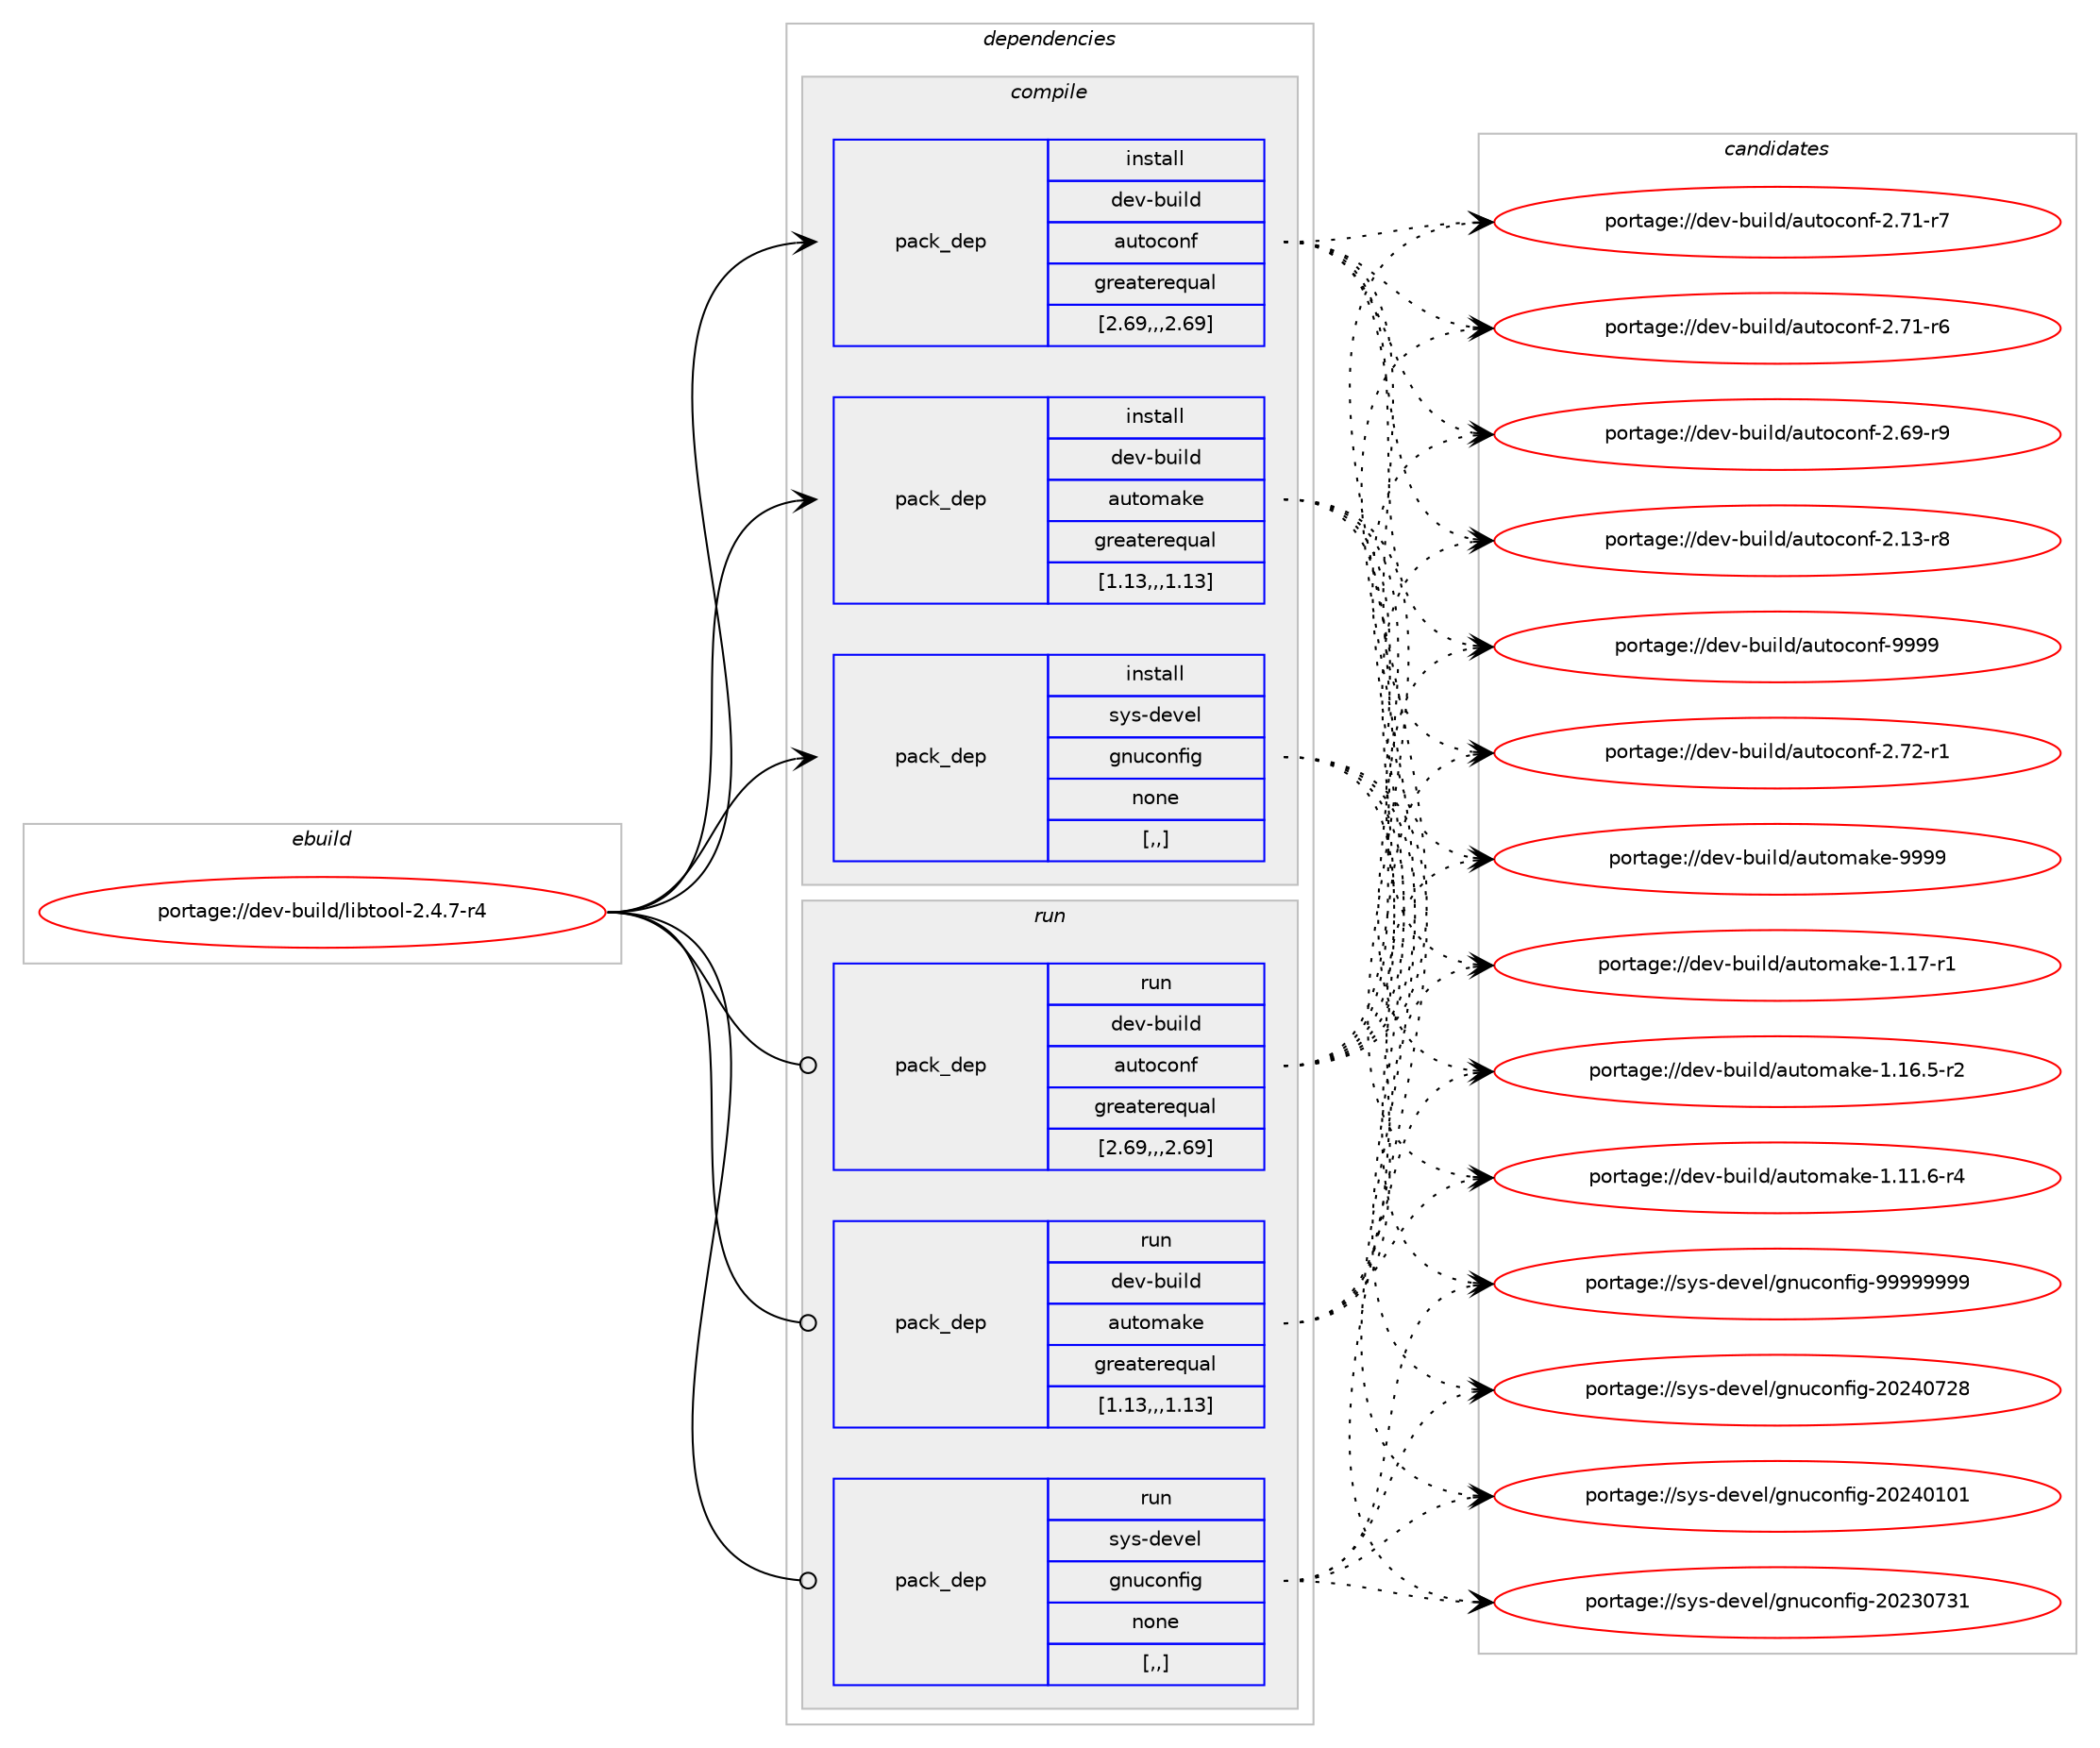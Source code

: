 digraph prolog {

# *************
# Graph options
# *************

newrank=true;
concentrate=true;
compound=true;
graph [rankdir=LR,fontname=Helvetica,fontsize=10,ranksep=1.5];#, ranksep=2.5, nodesep=0.2];
edge  [arrowhead=vee];
node  [fontname=Helvetica,fontsize=10];

# **********
# The ebuild
# **********

subgraph cluster_leftcol {
color=gray;
label=<<i>ebuild</i>>;
id [label="portage://dev-build/libtool-2.4.7-r4", color=red, width=4, href="../dev-build/libtool-2.4.7-r4.svg"];
}

# ****************
# The dependencies
# ****************

subgraph cluster_midcol {
color=gray;
label=<<i>dependencies</i>>;
subgraph cluster_compile {
fillcolor="#eeeeee";
style=filled;
label=<<i>compile</i>>;
subgraph pack406972 {
dependency558103 [label=<<TABLE BORDER="0" CELLBORDER="1" CELLSPACING="0" CELLPADDING="4" WIDTH="220"><TR><TD ROWSPAN="6" CELLPADDING="30">pack_dep</TD></TR><TR><TD WIDTH="110">install</TD></TR><TR><TD>dev-build</TD></TR><TR><TD>autoconf</TD></TR><TR><TD>greaterequal</TD></TR><TR><TD>[2.69,,,2.69]</TD></TR></TABLE>>, shape=none, color=blue];
}
id:e -> dependency558103:w [weight=20,style="solid",arrowhead="vee"];
subgraph pack406973 {
dependency558104 [label=<<TABLE BORDER="0" CELLBORDER="1" CELLSPACING="0" CELLPADDING="4" WIDTH="220"><TR><TD ROWSPAN="6" CELLPADDING="30">pack_dep</TD></TR><TR><TD WIDTH="110">install</TD></TR><TR><TD>dev-build</TD></TR><TR><TD>automake</TD></TR><TR><TD>greaterequal</TD></TR><TR><TD>[1.13,,,1.13]</TD></TR></TABLE>>, shape=none, color=blue];
}
id:e -> dependency558104:w [weight=20,style="solid",arrowhead="vee"];
subgraph pack406974 {
dependency558105 [label=<<TABLE BORDER="0" CELLBORDER="1" CELLSPACING="0" CELLPADDING="4" WIDTH="220"><TR><TD ROWSPAN="6" CELLPADDING="30">pack_dep</TD></TR><TR><TD WIDTH="110">install</TD></TR><TR><TD>sys-devel</TD></TR><TR><TD>gnuconfig</TD></TR><TR><TD>none</TD></TR><TR><TD>[,,]</TD></TR></TABLE>>, shape=none, color=blue];
}
id:e -> dependency558105:w [weight=20,style="solid",arrowhead="vee"];
}
subgraph cluster_compileandrun {
fillcolor="#eeeeee";
style=filled;
label=<<i>compile and run</i>>;
}
subgraph cluster_run {
fillcolor="#eeeeee";
style=filled;
label=<<i>run</i>>;
subgraph pack406975 {
dependency558106 [label=<<TABLE BORDER="0" CELLBORDER="1" CELLSPACING="0" CELLPADDING="4" WIDTH="220"><TR><TD ROWSPAN="6" CELLPADDING="30">pack_dep</TD></TR><TR><TD WIDTH="110">run</TD></TR><TR><TD>dev-build</TD></TR><TR><TD>autoconf</TD></TR><TR><TD>greaterequal</TD></TR><TR><TD>[2.69,,,2.69]</TD></TR></TABLE>>, shape=none, color=blue];
}
id:e -> dependency558106:w [weight=20,style="solid",arrowhead="odot"];
subgraph pack406976 {
dependency558107 [label=<<TABLE BORDER="0" CELLBORDER="1" CELLSPACING="0" CELLPADDING="4" WIDTH="220"><TR><TD ROWSPAN="6" CELLPADDING="30">pack_dep</TD></TR><TR><TD WIDTH="110">run</TD></TR><TR><TD>dev-build</TD></TR><TR><TD>automake</TD></TR><TR><TD>greaterequal</TD></TR><TR><TD>[1.13,,,1.13]</TD></TR></TABLE>>, shape=none, color=blue];
}
id:e -> dependency558107:w [weight=20,style="solid",arrowhead="odot"];
subgraph pack406977 {
dependency558108 [label=<<TABLE BORDER="0" CELLBORDER="1" CELLSPACING="0" CELLPADDING="4" WIDTH="220"><TR><TD ROWSPAN="6" CELLPADDING="30">pack_dep</TD></TR><TR><TD WIDTH="110">run</TD></TR><TR><TD>sys-devel</TD></TR><TR><TD>gnuconfig</TD></TR><TR><TD>none</TD></TR><TR><TD>[,,]</TD></TR></TABLE>>, shape=none, color=blue];
}
id:e -> dependency558108:w [weight=20,style="solid",arrowhead="odot"];
}
}

# **************
# The candidates
# **************

subgraph cluster_choices {
rank=same;
color=gray;
label=<<i>candidates</i>>;

subgraph choice406972 {
color=black;
nodesep=1;
choice10010111845981171051081004797117116111991111101024557575757 [label="portage://dev-build/autoconf-9999", color=red, width=4,href="../dev-build/autoconf-9999.svg"];
choice100101118459811710510810047971171161119911111010245504655504511449 [label="portage://dev-build/autoconf-2.72-r1", color=red, width=4,href="../dev-build/autoconf-2.72-r1.svg"];
choice100101118459811710510810047971171161119911111010245504655494511455 [label="portage://dev-build/autoconf-2.71-r7", color=red, width=4,href="../dev-build/autoconf-2.71-r7.svg"];
choice100101118459811710510810047971171161119911111010245504655494511454 [label="portage://dev-build/autoconf-2.71-r6", color=red, width=4,href="../dev-build/autoconf-2.71-r6.svg"];
choice100101118459811710510810047971171161119911111010245504654574511457 [label="portage://dev-build/autoconf-2.69-r9", color=red, width=4,href="../dev-build/autoconf-2.69-r9.svg"];
choice100101118459811710510810047971171161119911111010245504649514511456 [label="portage://dev-build/autoconf-2.13-r8", color=red, width=4,href="../dev-build/autoconf-2.13-r8.svg"];
dependency558103:e -> choice10010111845981171051081004797117116111991111101024557575757:w [style=dotted,weight="100"];
dependency558103:e -> choice100101118459811710510810047971171161119911111010245504655504511449:w [style=dotted,weight="100"];
dependency558103:e -> choice100101118459811710510810047971171161119911111010245504655494511455:w [style=dotted,weight="100"];
dependency558103:e -> choice100101118459811710510810047971171161119911111010245504655494511454:w [style=dotted,weight="100"];
dependency558103:e -> choice100101118459811710510810047971171161119911111010245504654574511457:w [style=dotted,weight="100"];
dependency558103:e -> choice100101118459811710510810047971171161119911111010245504649514511456:w [style=dotted,weight="100"];
}
subgraph choice406973 {
color=black;
nodesep=1;
choice10010111845981171051081004797117116111109971071014557575757 [label="portage://dev-build/automake-9999", color=red, width=4,href="../dev-build/automake-9999.svg"];
choice100101118459811710510810047971171161111099710710145494649554511449 [label="portage://dev-build/automake-1.17-r1", color=red, width=4,href="../dev-build/automake-1.17-r1.svg"];
choice1001011184598117105108100479711711611110997107101454946495446534511450 [label="portage://dev-build/automake-1.16.5-r2", color=red, width=4,href="../dev-build/automake-1.16.5-r2.svg"];
choice1001011184598117105108100479711711611110997107101454946494946544511452 [label="portage://dev-build/automake-1.11.6-r4", color=red, width=4,href="../dev-build/automake-1.11.6-r4.svg"];
dependency558104:e -> choice10010111845981171051081004797117116111109971071014557575757:w [style=dotted,weight="100"];
dependency558104:e -> choice100101118459811710510810047971171161111099710710145494649554511449:w [style=dotted,weight="100"];
dependency558104:e -> choice1001011184598117105108100479711711611110997107101454946495446534511450:w [style=dotted,weight="100"];
dependency558104:e -> choice1001011184598117105108100479711711611110997107101454946494946544511452:w [style=dotted,weight="100"];
}
subgraph choice406974 {
color=black;
nodesep=1;
choice115121115451001011181011084710311011799111110102105103455757575757575757 [label="portage://sys-devel/gnuconfig-99999999", color=red, width=4,href="../sys-devel/gnuconfig-99999999.svg"];
choice115121115451001011181011084710311011799111110102105103455048505248555056 [label="portage://sys-devel/gnuconfig-20240728", color=red, width=4,href="../sys-devel/gnuconfig-20240728.svg"];
choice115121115451001011181011084710311011799111110102105103455048505248494849 [label="portage://sys-devel/gnuconfig-20240101", color=red, width=4,href="../sys-devel/gnuconfig-20240101.svg"];
choice115121115451001011181011084710311011799111110102105103455048505148555149 [label="portage://sys-devel/gnuconfig-20230731", color=red, width=4,href="../sys-devel/gnuconfig-20230731.svg"];
dependency558105:e -> choice115121115451001011181011084710311011799111110102105103455757575757575757:w [style=dotted,weight="100"];
dependency558105:e -> choice115121115451001011181011084710311011799111110102105103455048505248555056:w [style=dotted,weight="100"];
dependency558105:e -> choice115121115451001011181011084710311011799111110102105103455048505248494849:w [style=dotted,weight="100"];
dependency558105:e -> choice115121115451001011181011084710311011799111110102105103455048505148555149:w [style=dotted,weight="100"];
}
subgraph choice406975 {
color=black;
nodesep=1;
choice10010111845981171051081004797117116111991111101024557575757 [label="portage://dev-build/autoconf-9999", color=red, width=4,href="../dev-build/autoconf-9999.svg"];
choice100101118459811710510810047971171161119911111010245504655504511449 [label="portage://dev-build/autoconf-2.72-r1", color=red, width=4,href="../dev-build/autoconf-2.72-r1.svg"];
choice100101118459811710510810047971171161119911111010245504655494511455 [label="portage://dev-build/autoconf-2.71-r7", color=red, width=4,href="../dev-build/autoconf-2.71-r7.svg"];
choice100101118459811710510810047971171161119911111010245504655494511454 [label="portage://dev-build/autoconf-2.71-r6", color=red, width=4,href="../dev-build/autoconf-2.71-r6.svg"];
choice100101118459811710510810047971171161119911111010245504654574511457 [label="portage://dev-build/autoconf-2.69-r9", color=red, width=4,href="../dev-build/autoconf-2.69-r9.svg"];
choice100101118459811710510810047971171161119911111010245504649514511456 [label="portage://dev-build/autoconf-2.13-r8", color=red, width=4,href="../dev-build/autoconf-2.13-r8.svg"];
dependency558106:e -> choice10010111845981171051081004797117116111991111101024557575757:w [style=dotted,weight="100"];
dependency558106:e -> choice100101118459811710510810047971171161119911111010245504655504511449:w [style=dotted,weight="100"];
dependency558106:e -> choice100101118459811710510810047971171161119911111010245504655494511455:w [style=dotted,weight="100"];
dependency558106:e -> choice100101118459811710510810047971171161119911111010245504655494511454:w [style=dotted,weight="100"];
dependency558106:e -> choice100101118459811710510810047971171161119911111010245504654574511457:w [style=dotted,weight="100"];
dependency558106:e -> choice100101118459811710510810047971171161119911111010245504649514511456:w [style=dotted,weight="100"];
}
subgraph choice406976 {
color=black;
nodesep=1;
choice10010111845981171051081004797117116111109971071014557575757 [label="portage://dev-build/automake-9999", color=red, width=4,href="../dev-build/automake-9999.svg"];
choice100101118459811710510810047971171161111099710710145494649554511449 [label="portage://dev-build/automake-1.17-r1", color=red, width=4,href="../dev-build/automake-1.17-r1.svg"];
choice1001011184598117105108100479711711611110997107101454946495446534511450 [label="portage://dev-build/automake-1.16.5-r2", color=red, width=4,href="../dev-build/automake-1.16.5-r2.svg"];
choice1001011184598117105108100479711711611110997107101454946494946544511452 [label="portage://dev-build/automake-1.11.6-r4", color=red, width=4,href="../dev-build/automake-1.11.6-r4.svg"];
dependency558107:e -> choice10010111845981171051081004797117116111109971071014557575757:w [style=dotted,weight="100"];
dependency558107:e -> choice100101118459811710510810047971171161111099710710145494649554511449:w [style=dotted,weight="100"];
dependency558107:e -> choice1001011184598117105108100479711711611110997107101454946495446534511450:w [style=dotted,weight="100"];
dependency558107:e -> choice1001011184598117105108100479711711611110997107101454946494946544511452:w [style=dotted,weight="100"];
}
subgraph choice406977 {
color=black;
nodesep=1;
choice115121115451001011181011084710311011799111110102105103455757575757575757 [label="portage://sys-devel/gnuconfig-99999999", color=red, width=4,href="../sys-devel/gnuconfig-99999999.svg"];
choice115121115451001011181011084710311011799111110102105103455048505248555056 [label="portage://sys-devel/gnuconfig-20240728", color=red, width=4,href="../sys-devel/gnuconfig-20240728.svg"];
choice115121115451001011181011084710311011799111110102105103455048505248494849 [label="portage://sys-devel/gnuconfig-20240101", color=red, width=4,href="../sys-devel/gnuconfig-20240101.svg"];
choice115121115451001011181011084710311011799111110102105103455048505148555149 [label="portage://sys-devel/gnuconfig-20230731", color=red, width=4,href="../sys-devel/gnuconfig-20230731.svg"];
dependency558108:e -> choice115121115451001011181011084710311011799111110102105103455757575757575757:w [style=dotted,weight="100"];
dependency558108:e -> choice115121115451001011181011084710311011799111110102105103455048505248555056:w [style=dotted,weight="100"];
dependency558108:e -> choice115121115451001011181011084710311011799111110102105103455048505248494849:w [style=dotted,weight="100"];
dependency558108:e -> choice115121115451001011181011084710311011799111110102105103455048505148555149:w [style=dotted,weight="100"];
}
}

}
